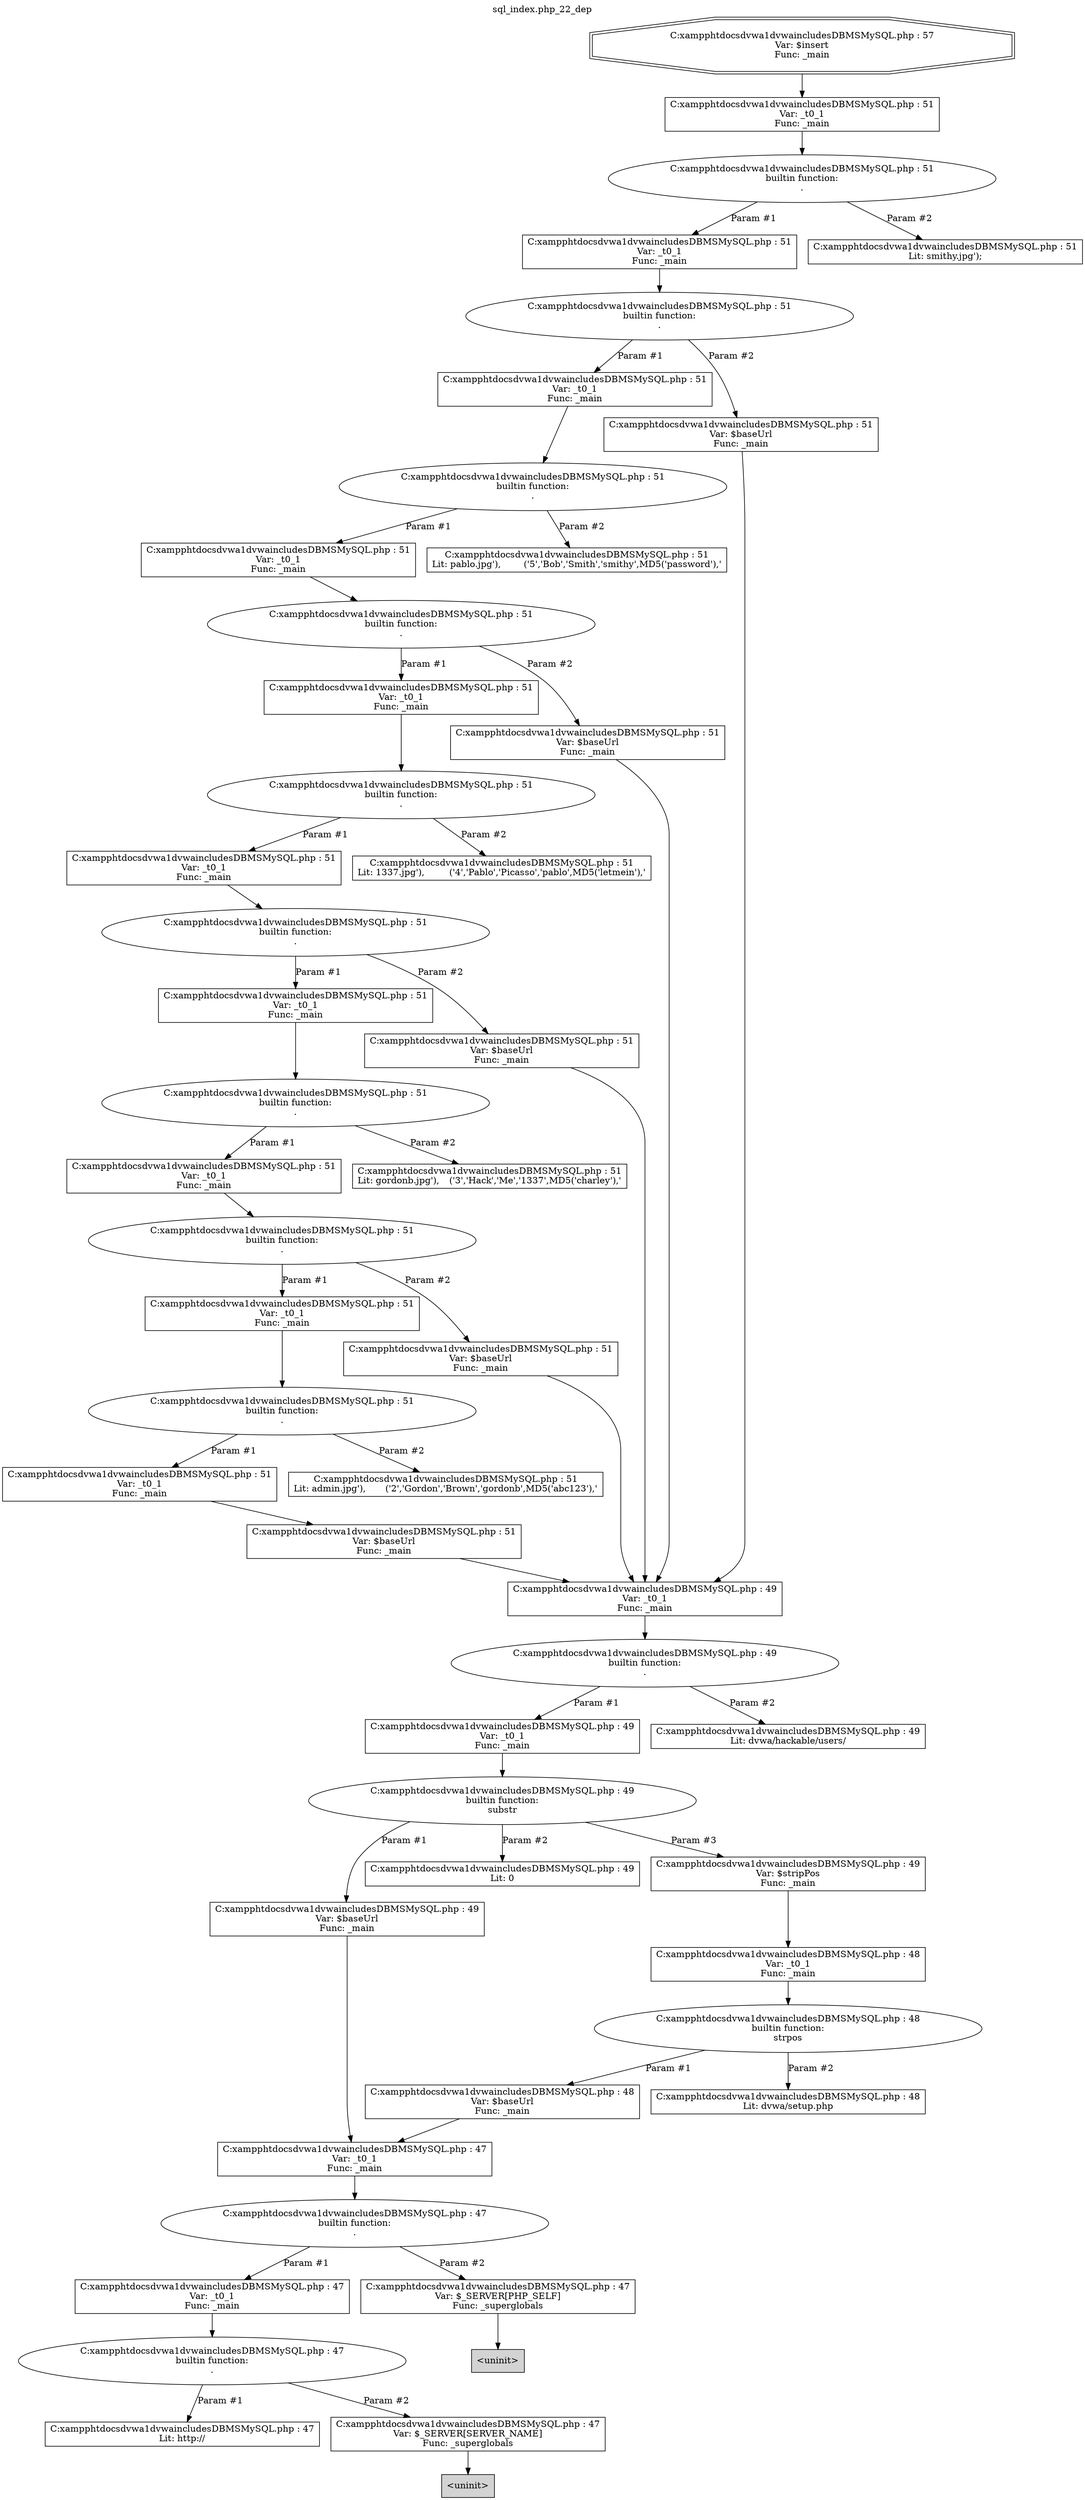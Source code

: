 digraph cfg {
  label="sql_index.php_22_dep";
  labelloc=t;
  n1 [shape=doubleoctagon, label="C:\xampp\htdocs\dvwa1\dvwa\includes\DBMS\MySQL.php : 57\nVar: $insert\nFunc: _main\n"];
  n2 [shape=box, label="C:\xampp\htdocs\dvwa1\dvwa\includes\DBMS\MySQL.php : 51\nVar: _t0_1\nFunc: _main\n"];
  n3 [shape=ellipse, label="C:\xampp\htdocs\dvwa1\dvwa\includes\DBMS\MySQL.php : 51\nbuiltin function:\n.\n"];
  n4 [shape=box, label="C:\xampp\htdocs\dvwa1\dvwa\includes\DBMS\MySQL.php : 51\nVar: _t0_1\nFunc: _main\n"];
  n5 [shape=ellipse, label="C:\xampp\htdocs\dvwa1\dvwa\includes\DBMS\MySQL.php : 51\nbuiltin function:\n.\n"];
  n6 [shape=box, label="C:\xampp\htdocs\dvwa1\dvwa\includes\DBMS\MySQL.php : 51\nVar: _t0_1\nFunc: _main\n"];
  n7 [shape=ellipse, label="C:\xampp\htdocs\dvwa1\dvwa\includes\DBMS\MySQL.php : 51\nbuiltin function:\n.\n"];
  n8 [shape=box, label="C:\xampp\htdocs\dvwa1\dvwa\includes\DBMS\MySQL.php : 51\nVar: _t0_1\nFunc: _main\n"];
  n9 [shape=ellipse, label="C:\xampp\htdocs\dvwa1\dvwa\includes\DBMS\MySQL.php : 51\nbuiltin function:\n.\n"];
  n10 [shape=box, label="C:\xampp\htdocs\dvwa1\dvwa\includes\DBMS\MySQL.php : 51\nVar: _t0_1\nFunc: _main\n"];
  n11 [shape=ellipse, label="C:\xampp\htdocs\dvwa1\dvwa\includes\DBMS\MySQL.php : 51\nbuiltin function:\n.\n"];
  n12 [shape=box, label="C:\xampp\htdocs\dvwa1\dvwa\includes\DBMS\MySQL.php : 51\nVar: _t0_1\nFunc: _main\n"];
  n13 [shape=ellipse, label="C:\xampp\htdocs\dvwa1\dvwa\includes\DBMS\MySQL.php : 51\nbuiltin function:\n.\n"];
  n14 [shape=box, label="C:\xampp\htdocs\dvwa1\dvwa\includes\DBMS\MySQL.php : 51\nVar: _t0_1\nFunc: _main\n"];
  n15 [shape=ellipse, label="C:\xampp\htdocs\dvwa1\dvwa\includes\DBMS\MySQL.php : 51\nbuiltin function:\n.\n"];
  n16 [shape=box, label="C:\xampp\htdocs\dvwa1\dvwa\includes\DBMS\MySQL.php : 51\nVar: _t0_1\nFunc: _main\n"];
  n17 [shape=ellipse, label="C:\xampp\htdocs\dvwa1\dvwa\includes\DBMS\MySQL.php : 51\nbuiltin function:\n.\n"];
  n18 [shape=box, label="C:\xampp\htdocs\dvwa1\dvwa\includes\DBMS\MySQL.php : 51\nVar: _t0_1\nFunc: _main\n"];
  n19 [shape=ellipse, label="C:\xampp\htdocs\dvwa1\dvwa\includes\DBMS\MySQL.php : 51\nbuiltin function:\n.\n"];
  n20 [shape=box, label="C:\xampp\htdocs\dvwa1\dvwa\includes\DBMS\MySQL.php : 51\nVar: _t0_1\nFunc: _main\n"];
  n21 [shape=box, label="C:\xampp\htdocs\dvwa1\dvwa\includes\DBMS\MySQL.php : 51\nVar: $baseUrl\nFunc: _main\n"];
  n22 [shape=box, label="C:\xampp\htdocs\dvwa1\dvwa\includes\DBMS\MySQL.php : 49\nVar: _t0_1\nFunc: _main\n"];
  n23 [shape=ellipse, label="C:\xampp\htdocs\dvwa1\dvwa\includes\DBMS\MySQL.php : 49\nbuiltin function:\n.\n"];
  n24 [shape=box, label="C:\xampp\htdocs\dvwa1\dvwa\includes\DBMS\MySQL.php : 49\nVar: _t0_1\nFunc: _main\n"];
  n25 [shape=ellipse, label="C:\xampp\htdocs\dvwa1\dvwa\includes\DBMS\MySQL.php : 49\nbuiltin function:\nsubstr\n"];
  n26 [shape=box, label="C:\xampp\htdocs\dvwa1\dvwa\includes\DBMS\MySQL.php : 49\nVar: $baseUrl\nFunc: _main\n"];
  n27 [shape=box, label="C:\xampp\htdocs\dvwa1\dvwa\includes\DBMS\MySQL.php : 47\nVar: _t0_1\nFunc: _main\n"];
  n28 [shape=ellipse, label="C:\xampp\htdocs\dvwa1\dvwa\includes\DBMS\MySQL.php : 47\nbuiltin function:\n.\n"];
  n29 [shape=box, label="C:\xampp\htdocs\dvwa1\dvwa\includes\DBMS\MySQL.php : 47\nVar: _t0_1\nFunc: _main\n"];
  n30 [shape=ellipse, label="C:\xampp\htdocs\dvwa1\dvwa\includes\DBMS\MySQL.php : 47\nbuiltin function:\n.\n"];
  n31 [shape=box, label="C:\xampp\htdocs\dvwa1\dvwa\includes\DBMS\MySQL.php : 47\nLit: http://\n"];
  n32 [shape=box, label="C:\xampp\htdocs\dvwa1\dvwa\includes\DBMS\MySQL.php : 47\nVar: $_SERVER[SERVER_NAME]\nFunc: _superglobals\n"];
  n33 [shape=box, label="<uninit>",style=filled];
  n34 [shape=box, label="C:\xampp\htdocs\dvwa1\dvwa\includes\DBMS\MySQL.php : 47\nVar: $_SERVER[PHP_SELF]\nFunc: _superglobals\n"];
  n35 [shape=box, label="<uninit>",style=filled];
  n36 [shape=box, label="C:\xampp\htdocs\dvwa1\dvwa\includes\DBMS\MySQL.php : 49\nLit: 0\n"];
  n37 [shape=box, label="C:\xampp\htdocs\dvwa1\dvwa\includes\DBMS\MySQL.php : 49\nVar: $stripPos\nFunc: _main\n"];
  n38 [shape=box, label="C:\xampp\htdocs\dvwa1\dvwa\includes\DBMS\MySQL.php : 48\nVar: _t0_1\nFunc: _main\n"];
  n39 [shape=ellipse, label="C:\xampp\htdocs\dvwa1\dvwa\includes\DBMS\MySQL.php : 48\nbuiltin function:\nstrpos\n"];
  n40 [shape=box, label="C:\xampp\htdocs\dvwa1\dvwa\includes\DBMS\MySQL.php : 48\nVar: $baseUrl\nFunc: _main\n"];
  n41 [shape=box, label="C:\xampp\htdocs\dvwa1\dvwa\includes\DBMS\MySQL.php : 48\nLit: dvwa/setup.php\n"];
  n42 [shape=box, label="C:\xampp\htdocs\dvwa1\dvwa\includes\DBMS\MySQL.php : 49\nLit: dvwa/hackable/users/\n"];
  n43 [shape=box, label="C:\xampp\htdocs\dvwa1\dvwa\includes\DBMS\MySQL.php : 51\nLit: admin.jpg'),	('2','Gordon','Brown','gordonb',MD5('abc123'),'\n"];
  n44 [shape=box, label="C:\xampp\htdocs\dvwa1\dvwa\includes\DBMS\MySQL.php : 51\nVar: $baseUrl\nFunc: _main\n"];
  n45 [shape=box, label="C:\xampp\htdocs\dvwa1\dvwa\includes\DBMS\MySQL.php : 51\nLit: gordonb.jpg'),	('3','Hack','Me','1337',MD5('charley'),'\n"];
  n46 [shape=box, label="C:\xampp\htdocs\dvwa1\dvwa\includes\DBMS\MySQL.php : 51\nVar: $baseUrl\nFunc: _main\n"];
  n47 [shape=box, label="C:\xampp\htdocs\dvwa1\dvwa\includes\DBMS\MySQL.php : 51\nLit: 1337.jpg'),	('4','Pablo','Picasso','pablo',MD5('letmein'),'\n"];
  n48 [shape=box, label="C:\xampp\htdocs\dvwa1\dvwa\includes\DBMS\MySQL.php : 51\nVar: $baseUrl\nFunc: _main\n"];
  n49 [shape=box, label="C:\xampp\htdocs\dvwa1\dvwa\includes\DBMS\MySQL.php : 51\nLit: pablo.jpg'),	('5','Bob','Smith','smithy',MD5('password'),'\n"];
  n50 [shape=box, label="C:\xampp\htdocs\dvwa1\dvwa\includes\DBMS\MySQL.php : 51\nVar: $baseUrl\nFunc: _main\n"];
  n51 [shape=box, label="C:\xampp\htdocs\dvwa1\dvwa\includes\DBMS\MySQL.php : 51\nLit: smithy.jpg');\n"];
  n2 -> n3;
  n4 -> n5;
  n6 -> n7;
  n8 -> n9;
  n10 -> n11;
  n12 -> n13;
  n14 -> n15;
  n16 -> n17;
  n18 -> n19;
  n22 -> n23;
  n24 -> n25;
  n27 -> n28;
  n29 -> n30;
  n30 -> n31[label="Param #1"];
  n30 -> n32[label="Param #2"];
  n32 -> n33;
  n28 -> n29[label="Param #1"];
  n28 -> n34[label="Param #2"];
  n34 -> n35;
  n26 -> n27;
  n25 -> n26[label="Param #1"];
  n25 -> n36[label="Param #2"];
  n25 -> n37[label="Param #3"];
  n38 -> n39;
  n40 -> n27;
  n39 -> n40[label="Param #1"];
  n39 -> n41[label="Param #2"];
  n37 -> n38;
  n23 -> n24[label="Param #1"];
  n23 -> n42[label="Param #2"];
  n21 -> n22;
  n20 -> n21;
  n19 -> n20[label="Param #1"];
  n19 -> n43[label="Param #2"];
  n17 -> n18[label="Param #1"];
  n17 -> n44[label="Param #2"];
  n44 -> n22;
  n15 -> n16[label="Param #1"];
  n15 -> n45[label="Param #2"];
  n13 -> n14[label="Param #1"];
  n13 -> n46[label="Param #2"];
  n46 -> n22;
  n11 -> n12[label="Param #1"];
  n11 -> n47[label="Param #2"];
  n9 -> n10[label="Param #1"];
  n9 -> n48[label="Param #2"];
  n48 -> n22;
  n7 -> n8[label="Param #1"];
  n7 -> n49[label="Param #2"];
  n5 -> n6[label="Param #1"];
  n5 -> n50[label="Param #2"];
  n50 -> n22;
  n3 -> n4[label="Param #1"];
  n3 -> n51[label="Param #2"];
  n1 -> n2;
}
